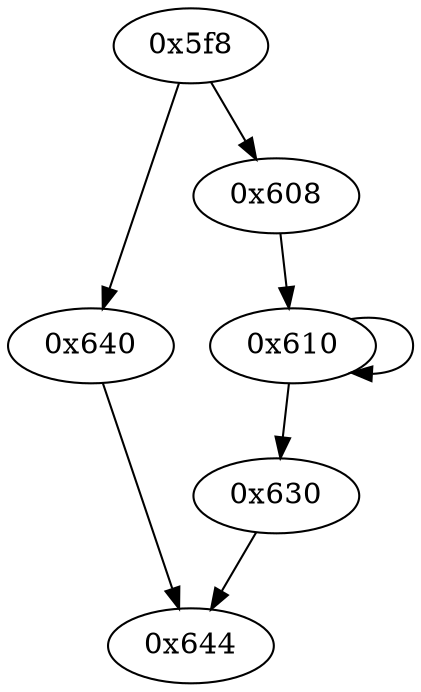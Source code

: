 digraph "" {
	"0x610"	 [opcode="[u'ldr', u'mov', u'add', u'add', u'cmp', u'ldrb', u'add', u'b']"];
	"0x610" -> "0x610";
	"0x630"	 [opcode="[u'add', u'add', u'sub', u'b']"];
	"0x610" -> "0x630";
	"0x644"	 [opcode="[u'ldr', u'add', u'bl', u'mov', u'pop']"];
	"0x640"	 [opcode="[u'mov']"];
	"0x640" -> "0x644";
	"0x608"	 [opcode="[u'mov', u'mov']"];
	"0x608" -> "0x610";
	"0x5f8"	 [opcode="[u'push', u'mov', u'cmp', u'b']"];
	"0x5f8" -> "0x640";
	"0x5f8" -> "0x608";
	"0x630" -> "0x644";
}
